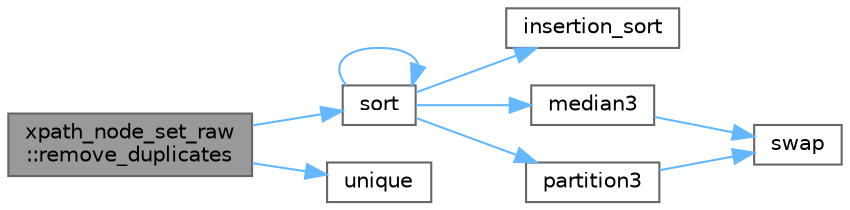 digraph "xpath_node_set_raw::remove_duplicates"
{
 // INTERACTIVE_SVG=YES
 // LATEX_PDF_SIZE
  bgcolor="transparent";
  edge [fontname=Helvetica,fontsize=10,labelfontname=Helvetica,labelfontsize=10];
  node [fontname=Helvetica,fontsize=10,shape=box,height=0.2,width=0.4];
  rankdir="LR";
  Node1 [id="Node000001",label="xpath_node_set_raw\l::remove_duplicates",height=0.2,width=0.4,color="gray40", fillcolor="grey60", style="filled", fontcolor="black",tooltip=" "];
  Node1 -> Node2 [id="edge1_Node000001_Node000002",color="steelblue1",style="solid",tooltip=" "];
  Node2 [id="Node000002",label="sort",height=0.2,width=0.4,color="grey40", fillcolor="white", style="filled",URL="$db/d20/pugixml_8cpp.html#a422d054a9e9fa1f5546a8365cd1d757b",tooltip=" "];
  Node2 -> Node3 [id="edge2_Node000002_Node000003",color="steelblue1",style="solid",tooltip=" "];
  Node3 [id="Node000003",label="insertion_sort",height=0.2,width=0.4,color="grey40", fillcolor="white", style="filled",URL="$db/d20/pugixml_8cpp.html#a05865f7b9926553c6a558800fdb25c50",tooltip=" "];
  Node2 -> Node4 [id="edge3_Node000002_Node000004",color="steelblue1",style="solid",tooltip=" "];
  Node4 [id="Node000004",label="median3",height=0.2,width=0.4,color="grey40", fillcolor="white", style="filled",URL="$db/d20/pugixml_8cpp.html#a1212d7df5db87e06b12d2a2705e4b73d",tooltip=" "];
  Node4 -> Node5 [id="edge4_Node000004_Node000005",color="steelblue1",style="solid",tooltip=" "];
  Node5 [id="Node000005",label="swap",height=0.2,width=0.4,color="grey40", fillcolor="white", style="filled",URL="$db/d20/pugixml_8cpp.html#aab8f818e90a34b18c1da140588eca88d",tooltip=" "];
  Node2 -> Node6 [id="edge5_Node000002_Node000006",color="steelblue1",style="solid",tooltip=" "];
  Node6 [id="Node000006",label="partition3",height=0.2,width=0.4,color="grey40", fillcolor="white", style="filled",URL="$db/d20/pugixml_8cpp.html#aeb68906c8604e448eb4a5ccea121768f",tooltip=" "];
  Node6 -> Node5 [id="edge6_Node000006_Node000005",color="steelblue1",style="solid",tooltip=" "];
  Node2 -> Node2 [id="edge7_Node000002_Node000002",color="steelblue1",style="solid",tooltip=" "];
  Node1 -> Node7 [id="edge8_Node000001_Node000007",color="steelblue1",style="solid",tooltip=" "];
  Node7 [id="Node000007",label="unique",height=0.2,width=0.4,color="grey40", fillcolor="white", style="filled",URL="$db/d20/pugixml_8cpp.html#a50d3fa6d38fd850cdc7842683e656a11",tooltip=" "];
}
